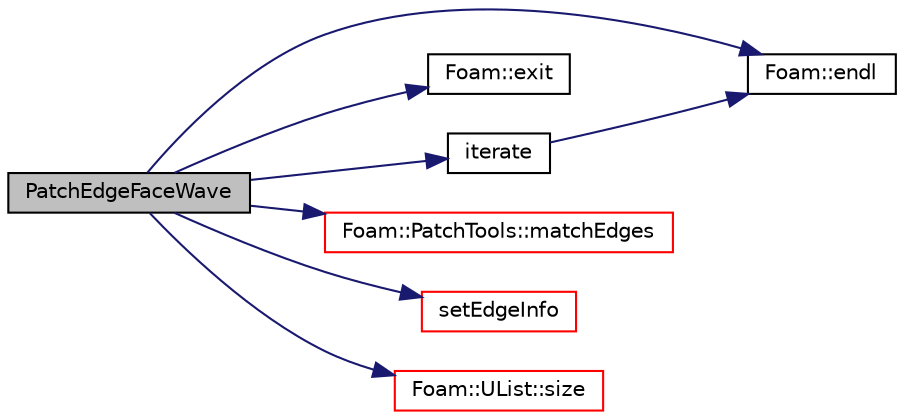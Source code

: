 digraph "PatchEdgeFaceWave"
{
  bgcolor="transparent";
  edge [fontname="Helvetica",fontsize="10",labelfontname="Helvetica",labelfontsize="10"];
  node [fontname="Helvetica",fontsize="10",shape=record];
  rankdir="LR";
  Node1 [label="PatchEdgeFaceWave",height=0.2,width=0.4,color="black", fillcolor="grey75", style="filled" fontcolor="black"];
  Node1 -> Node2 [color="midnightblue",fontsize="10",style="solid",fontname="Helvetica"];
  Node2 [label="Foam::endl",height=0.2,width=0.4,color="black",URL="$namespaceFoam.html#a2db8fe02a0d3909e9351bb4275b23ce4",tooltip="Add newline and flush stream. "];
  Node1 -> Node3 [color="midnightblue",fontsize="10",style="solid",fontname="Helvetica"];
  Node3 [label="Foam::exit",height=0.2,width=0.4,color="black",URL="$namespaceFoam.html#a06ca7250d8e89caf05243ec094843642"];
  Node1 -> Node4 [color="midnightblue",fontsize="10",style="solid",fontname="Helvetica"];
  Node4 [label="iterate",height=0.2,width=0.4,color="black",URL="$classFoam_1_1PatchEdgeFaceWave.html#a8f898fd0e592fd902741616e1f087497",tooltip="Iterate until no changes or maxIter reached. Returns actual. "];
  Node4 -> Node2 [color="midnightblue",fontsize="10",style="solid",fontname="Helvetica"];
  Node1 -> Node5 [color="midnightblue",fontsize="10",style="solid",fontname="Helvetica"];
  Node5 [label="Foam::PatchTools::matchEdges",height=0.2,width=0.4,color="red",URL="$classFoam_1_1PatchTools.html#a977ce6e7ffc739faba0bea8466860629",tooltip="Find corresponding edges on patches sharing the same points. "];
  Node1 -> Node6 [color="midnightblue",fontsize="10",style="solid",fontname="Helvetica"];
  Node6 [label="setEdgeInfo",height=0.2,width=0.4,color="red",URL="$classFoam_1_1PatchEdgeFaceWave.html#a9f94fe55440c4e0ceb1bf951f62b6ce7",tooltip="Copy initial data into allEdgeInfo_. "];
  Node1 -> Node7 [color="midnightblue",fontsize="10",style="solid",fontname="Helvetica"];
  Node7 [label="Foam::UList::size",height=0.2,width=0.4,color="red",URL="$classFoam_1_1UList.html#afee03bfededf699921815b2bf3c41e35",tooltip="Override size to be inconsistent with allocated storage. "];
}
